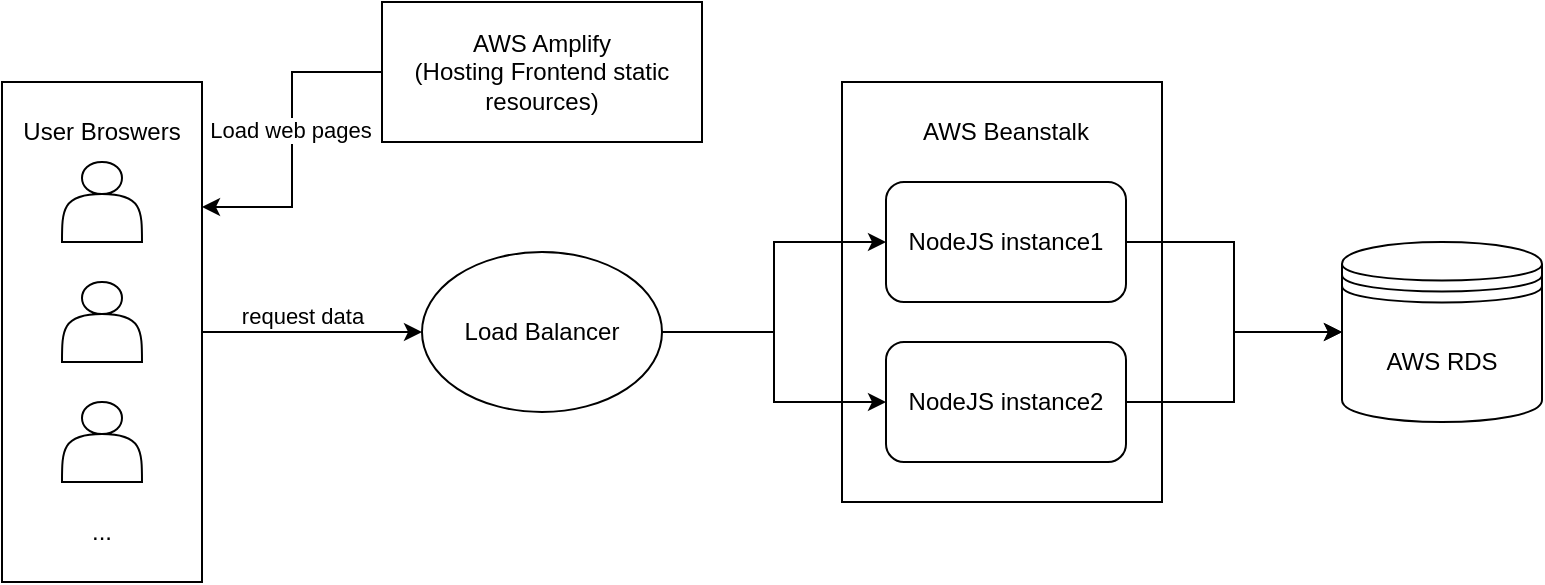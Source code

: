 <mxfile version="22.1.5" type="github">
  <diagram name="第 1 页" id="sWwYrxnXQcu2cIJjCcqe">
    <mxGraphModel dx="1020" dy="605" grid="1" gridSize="10" guides="1" tooltips="1" connect="1" arrows="1" fold="1" page="1" pageScale="1" pageWidth="827" pageHeight="1169" math="0" shadow="0">
      <root>
        <mxCell id="0" />
        <mxCell id="1" parent="0" />
        <mxCell id="UBvYpwHb6kFqBFq3vUsK-26" style="edgeStyle=orthogonalEdgeStyle;rounded=0;orthogonalLoop=1;jettySize=auto;html=1;entryX=1;entryY=0.25;entryDx=0;entryDy=0;" edge="1" parent="1" source="UBvYpwHb6kFqBFq3vUsK-4" target="UBvYpwHb6kFqBFq3vUsK-13">
          <mxGeometry relative="1" as="geometry" />
        </mxCell>
        <mxCell id="UBvYpwHb6kFqBFq3vUsK-27" value="Load web pages" style="edgeLabel;html=1;align=center;verticalAlign=middle;resizable=0;points=[];" vertex="1" connectable="0" parent="UBvYpwHb6kFqBFq3vUsK-26">
          <mxGeometry x="-0.058" y="-1" relative="1" as="geometry">
            <mxPoint as="offset" />
          </mxGeometry>
        </mxCell>
        <mxCell id="UBvYpwHb6kFqBFq3vUsK-4" value="AWS Amplify&lt;br&gt;(Hosting Frontend static resources)" style="rounded=0;whiteSpace=wrap;html=1;" vertex="1" parent="1">
          <mxGeometry x="220" y="50" width="160" height="70" as="geometry" />
        </mxCell>
        <mxCell id="UBvYpwHb6kFqBFq3vUsK-9" value="" style="group" vertex="1" connectable="0" parent="1">
          <mxGeometry x="450" y="90" width="160" height="210" as="geometry" />
        </mxCell>
        <mxCell id="UBvYpwHb6kFqBFq3vUsK-5" value="" style="rounded=0;whiteSpace=wrap;html=1;" vertex="1" parent="UBvYpwHb6kFqBFq3vUsK-9">
          <mxGeometry width="160" height="210" as="geometry" />
        </mxCell>
        <mxCell id="UBvYpwHb6kFqBFq3vUsK-6" value="NodeJS instance1" style="rounded=1;whiteSpace=wrap;html=1;" vertex="1" parent="UBvYpwHb6kFqBFq3vUsK-9">
          <mxGeometry x="22" y="50" width="120" height="60" as="geometry" />
        </mxCell>
        <mxCell id="UBvYpwHb6kFqBFq3vUsK-7" value="NodeJS instance2" style="rounded=1;whiteSpace=wrap;html=1;" vertex="1" parent="UBvYpwHb6kFqBFq3vUsK-9">
          <mxGeometry x="22" y="130" width="120" height="60" as="geometry" />
        </mxCell>
        <mxCell id="UBvYpwHb6kFqBFq3vUsK-8" value="AWS Beanstalk" style="text;html=1;strokeColor=none;fillColor=none;align=center;verticalAlign=middle;whiteSpace=wrap;rounded=0;" vertex="1" parent="UBvYpwHb6kFqBFq3vUsK-9">
          <mxGeometry x="32" y="10" width="100" height="30" as="geometry" />
        </mxCell>
        <mxCell id="UBvYpwHb6kFqBFq3vUsK-10" value="AWS RDS" style="shape=datastore;whiteSpace=wrap;html=1;" vertex="1" parent="1">
          <mxGeometry x="700" y="170" width="100" height="90" as="geometry" />
        </mxCell>
        <mxCell id="UBvYpwHb6kFqBFq3vUsK-11" style="edgeStyle=orthogonalEdgeStyle;rounded=0;orthogonalLoop=1;jettySize=auto;html=1;" edge="1" parent="1" source="UBvYpwHb6kFqBFq3vUsK-6" target="UBvYpwHb6kFqBFq3vUsK-10">
          <mxGeometry relative="1" as="geometry" />
        </mxCell>
        <mxCell id="UBvYpwHb6kFqBFq3vUsK-12" style="edgeStyle=orthogonalEdgeStyle;rounded=0;orthogonalLoop=1;jettySize=auto;html=1;" edge="1" parent="1" source="UBvYpwHb6kFqBFq3vUsK-7" target="UBvYpwHb6kFqBFq3vUsK-10">
          <mxGeometry relative="1" as="geometry" />
        </mxCell>
        <mxCell id="UBvYpwHb6kFqBFq3vUsK-18" value="" style="group" vertex="1" connectable="0" parent="1">
          <mxGeometry x="30" y="90" width="100" height="250" as="geometry" />
        </mxCell>
        <mxCell id="UBvYpwHb6kFqBFq3vUsK-13" value="" style="rounded=0;whiteSpace=wrap;html=1;" vertex="1" parent="UBvYpwHb6kFqBFq3vUsK-18">
          <mxGeometry width="100" height="250" as="geometry" />
        </mxCell>
        <mxCell id="UBvYpwHb6kFqBFq3vUsK-1" value="" style="shape=actor;whiteSpace=wrap;html=1;" vertex="1" parent="UBvYpwHb6kFqBFq3vUsK-18">
          <mxGeometry x="30" y="40" width="40" height="40" as="geometry" />
        </mxCell>
        <mxCell id="UBvYpwHb6kFqBFq3vUsK-14" value="" style="shape=actor;whiteSpace=wrap;html=1;" vertex="1" parent="UBvYpwHb6kFqBFq3vUsK-18">
          <mxGeometry x="30" y="100" width="40" height="40" as="geometry" />
        </mxCell>
        <mxCell id="UBvYpwHb6kFqBFq3vUsK-15" value="" style="shape=actor;whiteSpace=wrap;html=1;" vertex="1" parent="UBvYpwHb6kFqBFq3vUsK-18">
          <mxGeometry x="30" y="160" width="40" height="40" as="geometry" />
        </mxCell>
        <mxCell id="UBvYpwHb6kFqBFq3vUsK-16" value="..." style="text;html=1;strokeColor=none;fillColor=none;align=center;verticalAlign=middle;whiteSpace=wrap;rounded=0;" vertex="1" parent="UBvYpwHb6kFqBFq3vUsK-18">
          <mxGeometry x="20" y="210" width="60" height="30" as="geometry" />
        </mxCell>
        <mxCell id="UBvYpwHb6kFqBFq3vUsK-17" value="User Broswers" style="text;html=1;strokeColor=none;fillColor=none;align=center;verticalAlign=middle;whiteSpace=wrap;rounded=0;" vertex="1" parent="UBvYpwHb6kFqBFq3vUsK-18">
          <mxGeometry x="5" y="10" width="90" height="30" as="geometry" />
        </mxCell>
        <mxCell id="UBvYpwHb6kFqBFq3vUsK-23" style="edgeStyle=orthogonalEdgeStyle;rounded=0;orthogonalLoop=1;jettySize=auto;html=1;entryX=0;entryY=0.5;entryDx=0;entryDy=0;" edge="1" parent="1" source="UBvYpwHb6kFqBFq3vUsK-21" target="UBvYpwHb6kFqBFq3vUsK-6">
          <mxGeometry relative="1" as="geometry" />
        </mxCell>
        <mxCell id="UBvYpwHb6kFqBFq3vUsK-24" style="edgeStyle=orthogonalEdgeStyle;rounded=0;orthogonalLoop=1;jettySize=auto;html=1;" edge="1" parent="1" source="UBvYpwHb6kFqBFq3vUsK-21" target="UBvYpwHb6kFqBFq3vUsK-7">
          <mxGeometry relative="1" as="geometry" />
        </mxCell>
        <mxCell id="UBvYpwHb6kFqBFq3vUsK-21" value="Load Balancer" style="ellipse;whiteSpace=wrap;html=1;" vertex="1" parent="1">
          <mxGeometry x="240" y="175" width="120" height="80" as="geometry" />
        </mxCell>
        <mxCell id="UBvYpwHb6kFqBFq3vUsK-22" style="edgeStyle=orthogonalEdgeStyle;rounded=0;orthogonalLoop=1;jettySize=auto;html=1;entryX=0;entryY=0.5;entryDx=0;entryDy=0;" edge="1" parent="1" source="UBvYpwHb6kFqBFq3vUsK-13" target="UBvYpwHb6kFqBFq3vUsK-21">
          <mxGeometry relative="1" as="geometry" />
        </mxCell>
        <mxCell id="UBvYpwHb6kFqBFq3vUsK-25" value="request data" style="edgeLabel;html=1;align=center;verticalAlign=middle;resizable=0;points=[];" vertex="1" connectable="0" parent="UBvYpwHb6kFqBFq3vUsK-22">
          <mxGeometry x="0.212" y="2" relative="1" as="geometry">
            <mxPoint x="-17" y="-6" as="offset" />
          </mxGeometry>
        </mxCell>
      </root>
    </mxGraphModel>
  </diagram>
</mxfile>
